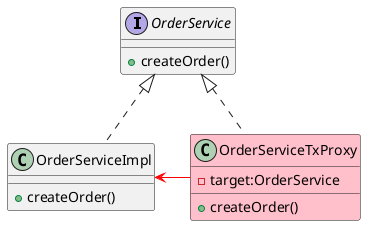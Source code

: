 @startuml
interface OrderService {
    +createOrder()
}
class OrderServiceImpl {
    +createOrder()
}
class OrderServiceTxProxy #pink {
    -target:OrderService
    +createOrder()
}

OrderService <|.. OrderServiceImpl
OrderService <|.. OrderServiceTxProxy
OrderServiceImpl <-r- OrderServiceTxProxy #red
@enduml